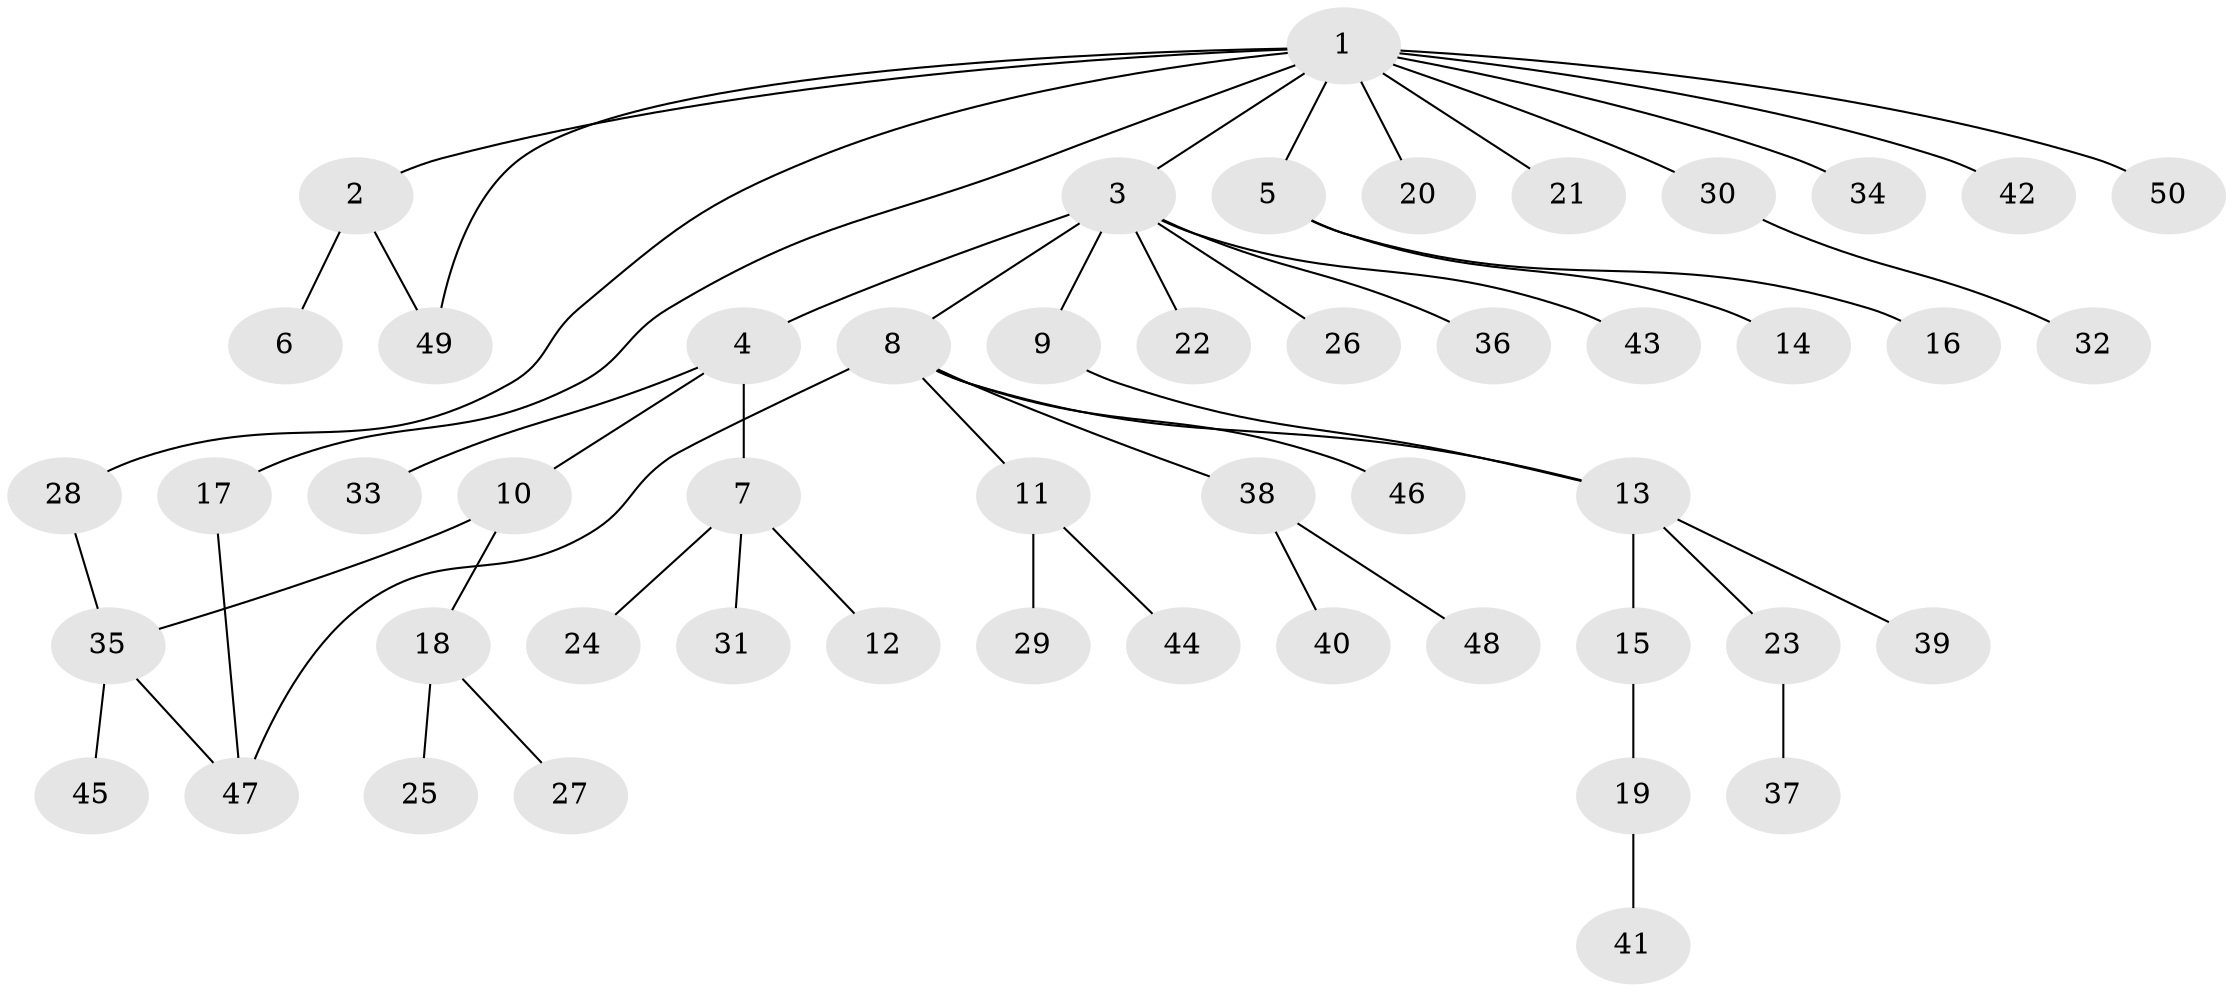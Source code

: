 // Generated by graph-tools (version 1.1) at 2025/35/03/09/25 02:35:51]
// undirected, 50 vertices, 54 edges
graph export_dot {
graph [start="1"]
  node [color=gray90,style=filled];
  1;
  2;
  3;
  4;
  5;
  6;
  7;
  8;
  9;
  10;
  11;
  12;
  13;
  14;
  15;
  16;
  17;
  18;
  19;
  20;
  21;
  22;
  23;
  24;
  25;
  26;
  27;
  28;
  29;
  30;
  31;
  32;
  33;
  34;
  35;
  36;
  37;
  38;
  39;
  40;
  41;
  42;
  43;
  44;
  45;
  46;
  47;
  48;
  49;
  50;
  1 -- 2;
  1 -- 3;
  1 -- 5;
  1 -- 17;
  1 -- 20;
  1 -- 21;
  1 -- 28;
  1 -- 30;
  1 -- 34;
  1 -- 42;
  1 -- 49;
  1 -- 50;
  2 -- 6;
  2 -- 49;
  3 -- 4;
  3 -- 8;
  3 -- 9;
  3 -- 22;
  3 -- 26;
  3 -- 36;
  3 -- 43;
  4 -- 7;
  4 -- 10;
  4 -- 33;
  5 -- 14;
  5 -- 16;
  7 -- 12;
  7 -- 24;
  7 -- 31;
  8 -- 11;
  8 -- 13;
  8 -- 38;
  8 -- 46;
  8 -- 47;
  9 -- 13;
  10 -- 18;
  10 -- 35;
  11 -- 29;
  11 -- 44;
  13 -- 15;
  13 -- 23;
  13 -- 39;
  15 -- 19;
  17 -- 47;
  18 -- 25;
  18 -- 27;
  19 -- 41;
  23 -- 37;
  28 -- 35;
  30 -- 32;
  35 -- 45;
  35 -- 47;
  38 -- 40;
  38 -- 48;
}
